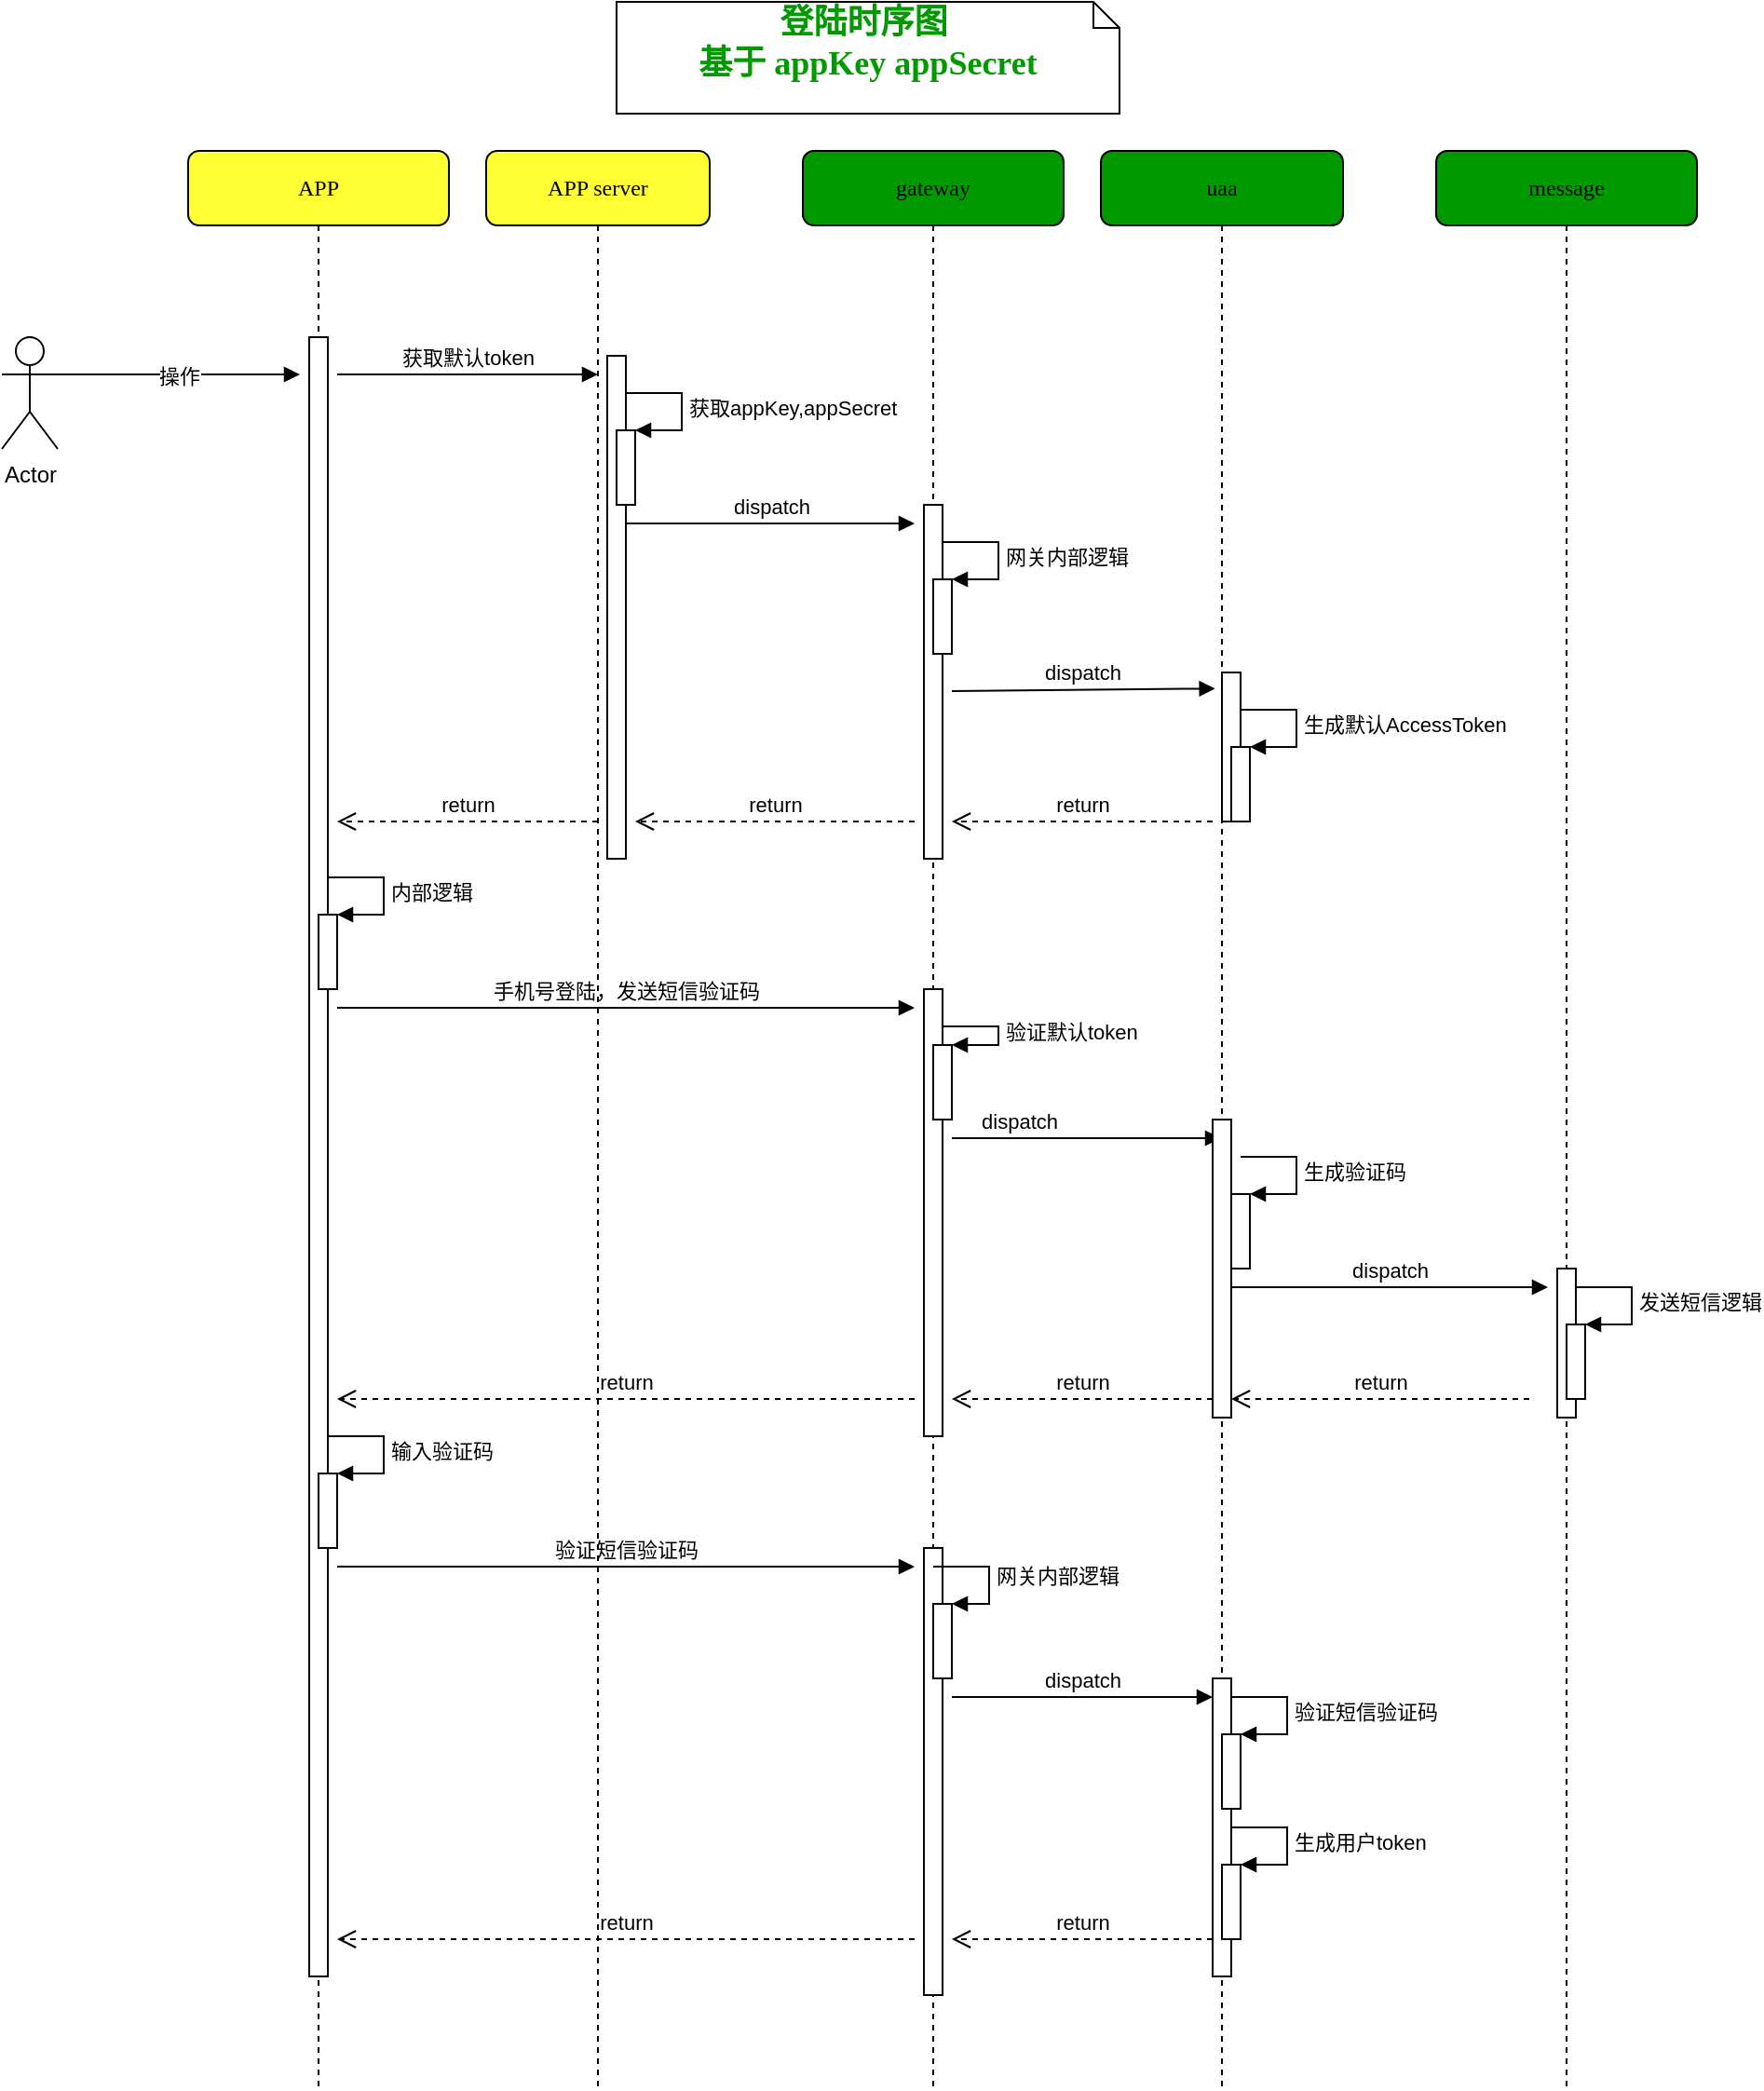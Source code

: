 <mxfile version="14.6.0" type="github">
  <diagram name="Page-1" id="13e1069c-82ec-6db2-03f1-153e76fe0fe0">
    <mxGraphModel dx="1220" dy="474" grid="1" gridSize="10" guides="1" tooltips="1" connect="1" arrows="1" fold="1" page="1" pageScale="1" pageWidth="1100" pageHeight="850" background="#ffffff" math="0" shadow="0">
      <root>
        <mxCell id="0" />
        <mxCell id="1" parent="0" />
        <mxCell id="7baba1c4bc27f4b0-8" value="APP" style="shape=umlLifeline;perimeter=lifelinePerimeter;whiteSpace=wrap;html=1;container=1;collapsible=0;recursiveResize=0;outlineConnect=0;rounded=1;shadow=0;comic=0;labelBackgroundColor=none;strokeWidth=1;fontFamily=Verdana;fontSize=12;align=center;fillColor=#FFFF33;" parent="1" vertex="1">
          <mxGeometry x="100" y="80" width="140" height="1040" as="geometry" />
        </mxCell>
        <mxCell id="6pHc74R8qHHyDSIWiyeE-16" value="获取默认token" style="html=1;verticalAlign=bottom;endArrow=block;" parent="7baba1c4bc27f4b0-8" edge="1">
          <mxGeometry width="80" relative="1" as="geometry">
            <mxPoint x="80" y="120" as="sourcePoint" />
            <mxPoint x="220" y="120" as="targetPoint" />
          </mxGeometry>
        </mxCell>
        <mxCell id="6pHc74R8qHHyDSIWiyeE-40" value="手机号登陆，发送短信验证码" style="html=1;verticalAlign=bottom;endArrow=block;" parent="7baba1c4bc27f4b0-8" edge="1">
          <mxGeometry width="80" relative="1" as="geometry">
            <mxPoint x="80" y="460" as="sourcePoint" />
            <mxPoint x="390" y="460" as="targetPoint" />
          </mxGeometry>
        </mxCell>
        <mxCell id="6pHc74R8qHHyDSIWiyeE-65" value="验证短信验证码" style="html=1;verticalAlign=bottom;endArrow=block;" parent="7baba1c4bc27f4b0-8" edge="1">
          <mxGeometry width="80" relative="1" as="geometry">
            <mxPoint x="80" y="760" as="sourcePoint" />
            <mxPoint x="390" y="760" as="targetPoint" />
          </mxGeometry>
        </mxCell>
        <mxCell id="7baba1c4bc27f4b0-40" value="&lt;font style=&quot;font-size: 18px&quot;&gt;&lt;b&gt;&lt;font color=&quot;#009900&quot;&gt;登陆时序图&amp;nbsp;&lt;br&gt;基于 appKey appSecret&lt;/font&gt;&lt;br&gt;&lt;/b&gt;&lt;/font&gt;" style="shape=note;whiteSpace=wrap;html=1;size=14;verticalAlign=top;align=center;spacingTop=-6;rounded=0;shadow=0;comic=0;labelBackgroundColor=none;strokeWidth=1;fontFamily=Verdana;fontSize=12" parent="1" vertex="1">
          <mxGeometry x="330" width="270" height="60" as="geometry" />
        </mxCell>
        <mxCell id="6pHc74R8qHHyDSIWiyeE-3" value="gateway" style="shape=umlLifeline;perimeter=lifelinePerimeter;whiteSpace=wrap;html=1;container=1;collapsible=0;recursiveResize=0;outlineConnect=0;rounded=1;shadow=0;comic=0;labelBackgroundColor=none;strokeWidth=1;fontFamily=Verdana;fontSize=12;align=center;fillColor=#009900;" parent="1" vertex="1">
          <mxGeometry x="430" y="80" width="140" height="1040" as="geometry" />
        </mxCell>
        <mxCell id="6pHc74R8qHHyDSIWiyeE-23" value="" style="html=1;points=[];perimeter=orthogonalPerimeter;" parent="6pHc74R8qHHyDSIWiyeE-3" vertex="1">
          <mxGeometry x="65" y="190" width="10" height="190" as="geometry" />
        </mxCell>
        <mxCell id="6pHc74R8qHHyDSIWiyeE-29" value="" style="html=1;points=[];perimeter=orthogonalPerimeter;" parent="6pHc74R8qHHyDSIWiyeE-3" vertex="1">
          <mxGeometry x="70" y="230" width="10" height="40" as="geometry" />
        </mxCell>
        <mxCell id="6pHc74R8qHHyDSIWiyeE-30" value="网关内部逻辑" style="edgeStyle=orthogonalEdgeStyle;html=1;align=left;spacingLeft=2;endArrow=block;rounded=0;entryX=1;entryY=0;" parent="6pHc74R8qHHyDSIWiyeE-3" target="6pHc74R8qHHyDSIWiyeE-29" edge="1">
          <mxGeometry relative="1" as="geometry">
            <mxPoint x="75" y="210" as="sourcePoint" />
            <Array as="points">
              <mxPoint x="105" y="210" />
            </Array>
          </mxGeometry>
        </mxCell>
        <mxCell id="6pHc74R8qHHyDSIWiyeE-31" value="dispatch" style="html=1;verticalAlign=bottom;endArrow=block;entryX=-0.367;entryY=0.108;entryDx=0;entryDy=0;entryPerimeter=0;" parent="6pHc74R8qHHyDSIWiyeE-3" target="6pHc74R8qHHyDSIWiyeE-32" edge="1">
          <mxGeometry width="80" relative="1" as="geometry">
            <mxPoint x="80" y="290" as="sourcePoint" />
            <mxPoint x="160" y="290" as="targetPoint" />
          </mxGeometry>
        </mxCell>
        <mxCell id="6pHc74R8qHHyDSIWiyeE-42" value="" style="html=1;points=[];perimeter=orthogonalPerimeter;" parent="6pHc74R8qHHyDSIWiyeE-3" vertex="1">
          <mxGeometry x="65" y="450" width="10" height="240" as="geometry" />
        </mxCell>
        <mxCell id="6pHc74R8qHHyDSIWiyeE-43" value="" style="html=1;points=[];perimeter=orthogonalPerimeter;" parent="6pHc74R8qHHyDSIWiyeE-3" vertex="1">
          <mxGeometry x="70" y="480" width="10" height="40" as="geometry" />
        </mxCell>
        <mxCell id="6pHc74R8qHHyDSIWiyeE-44" value="验证默认token" style="edgeStyle=orthogonalEdgeStyle;html=1;align=left;spacingLeft=2;endArrow=block;rounded=0;entryX=1;entryY=0;" parent="6pHc74R8qHHyDSIWiyeE-3" target="6pHc74R8qHHyDSIWiyeE-43" edge="1">
          <mxGeometry relative="1" as="geometry">
            <mxPoint x="75" y="470" as="sourcePoint" />
            <Array as="points">
              <mxPoint x="105" y="470" />
            </Array>
          </mxGeometry>
        </mxCell>
        <mxCell id="6pHc74R8qHHyDSIWiyeE-49" value="dispatch" style="html=1;verticalAlign=bottom;endArrow=block;" parent="6pHc74R8qHHyDSIWiyeE-3" target="6pHc74R8qHHyDSIWiyeE-4" edge="1">
          <mxGeometry x="-0.5" width="80" relative="1" as="geometry">
            <mxPoint x="80" y="530" as="sourcePoint" />
            <mxPoint x="160" y="530" as="targetPoint" />
            <mxPoint as="offset" />
          </mxGeometry>
        </mxCell>
        <mxCell id="6pHc74R8qHHyDSIWiyeE-66" value="" style="html=1;points=[];perimeter=orthogonalPerimeter;" parent="6pHc74R8qHHyDSIWiyeE-3" vertex="1">
          <mxGeometry x="65" y="750" width="10" height="240" as="geometry" />
        </mxCell>
        <mxCell id="6pHc74R8qHHyDSIWiyeE-67" value="" style="html=1;points=[];perimeter=orthogonalPerimeter;" parent="6pHc74R8qHHyDSIWiyeE-3" vertex="1">
          <mxGeometry x="70" y="780" width="10" height="40" as="geometry" />
        </mxCell>
        <mxCell id="6pHc74R8qHHyDSIWiyeE-68" value="网关内部逻辑" style="edgeStyle=orthogonalEdgeStyle;html=1;align=left;spacingLeft=2;endArrow=block;rounded=0;entryX=1;entryY=0;" parent="6pHc74R8qHHyDSIWiyeE-3" target="6pHc74R8qHHyDSIWiyeE-67" edge="1">
          <mxGeometry relative="1" as="geometry">
            <mxPoint x="70" y="760" as="sourcePoint" />
            <Array as="points">
              <mxPoint x="100" y="760" />
            </Array>
          </mxGeometry>
        </mxCell>
        <mxCell id="6pHc74R8qHHyDSIWiyeE-70" value="dispatch" style="html=1;verticalAlign=bottom;endArrow=block;" parent="6pHc74R8qHHyDSIWiyeE-3" edge="1">
          <mxGeometry width="80" relative="1" as="geometry">
            <mxPoint x="80" y="830" as="sourcePoint" />
            <mxPoint x="220" y="830" as="targetPoint" />
          </mxGeometry>
        </mxCell>
        <mxCell id="6pHc74R8qHHyDSIWiyeE-4" value="uaa" style="shape=umlLifeline;perimeter=lifelinePerimeter;whiteSpace=wrap;html=1;container=1;collapsible=0;recursiveResize=0;outlineConnect=0;rounded=1;shadow=0;comic=0;labelBackgroundColor=none;strokeWidth=1;fontFamily=Verdana;fontSize=12;align=center;fillColor=#009900;" parent="1" vertex="1">
          <mxGeometry x="590" y="80" width="130" height="1040" as="geometry" />
        </mxCell>
        <mxCell id="6pHc74R8qHHyDSIWiyeE-32" value="" style="html=1;points=[];perimeter=orthogonalPerimeter;" parent="6pHc74R8qHHyDSIWiyeE-4" vertex="1">
          <mxGeometry x="65" y="280" width="10" height="80" as="geometry" />
        </mxCell>
        <mxCell id="6pHc74R8qHHyDSIWiyeE-33" value="" style="html=1;points=[];perimeter=orthogonalPerimeter;" parent="6pHc74R8qHHyDSIWiyeE-4" vertex="1">
          <mxGeometry x="70" y="320" width="10" height="40" as="geometry" />
        </mxCell>
        <mxCell id="6pHc74R8qHHyDSIWiyeE-34" value="生成默认AccessToken" style="edgeStyle=orthogonalEdgeStyle;html=1;align=left;spacingLeft=2;endArrow=block;rounded=0;entryX=1;entryY=0;" parent="6pHc74R8qHHyDSIWiyeE-4" target="6pHc74R8qHHyDSIWiyeE-33" edge="1">
          <mxGeometry relative="1" as="geometry">
            <mxPoint x="75" y="300" as="sourcePoint" />
            <Array as="points">
              <mxPoint x="105" y="300" />
            </Array>
          </mxGeometry>
        </mxCell>
        <mxCell id="6pHc74R8qHHyDSIWiyeE-51" value="" style="html=1;points=[];perimeter=orthogonalPerimeter;" parent="6pHc74R8qHHyDSIWiyeE-4" vertex="1">
          <mxGeometry x="60" y="520" width="10" height="160" as="geometry" />
        </mxCell>
        <mxCell id="6pHc74R8qHHyDSIWiyeE-54" value="" style="html=1;points=[];perimeter=orthogonalPerimeter;" parent="6pHc74R8qHHyDSIWiyeE-4" vertex="1">
          <mxGeometry x="70" y="560" width="10" height="40" as="geometry" />
        </mxCell>
        <mxCell id="6pHc74R8qHHyDSIWiyeE-55" value="生成验证码" style="edgeStyle=orthogonalEdgeStyle;html=1;align=left;spacingLeft=2;endArrow=block;rounded=0;entryX=1;entryY=0;" parent="6pHc74R8qHHyDSIWiyeE-4" target="6pHc74R8qHHyDSIWiyeE-54" edge="1">
          <mxGeometry relative="1" as="geometry">
            <mxPoint x="75" y="540" as="sourcePoint" />
            <Array as="points">
              <mxPoint x="105" y="540" />
            </Array>
          </mxGeometry>
        </mxCell>
        <mxCell id="6pHc74R8qHHyDSIWiyeE-56" value="dispatch" style="html=1;verticalAlign=bottom;endArrow=block;entryX=-0.5;entryY=0.125;entryDx=0;entryDy=0;entryPerimeter=0;" parent="6pHc74R8qHHyDSIWiyeE-4" target="6pHc74R8qHHyDSIWiyeE-57" edge="1">
          <mxGeometry width="80" relative="1" as="geometry">
            <mxPoint x="70" y="610" as="sourcePoint" />
            <mxPoint x="150" y="610" as="targetPoint" />
          </mxGeometry>
        </mxCell>
        <mxCell id="6pHc74R8qHHyDSIWiyeE-71" value="" style="html=1;points=[];perimeter=orthogonalPerimeter;" parent="6pHc74R8qHHyDSIWiyeE-4" vertex="1">
          <mxGeometry x="60" y="820" width="10" height="160" as="geometry" />
        </mxCell>
        <mxCell id="6pHc74R8qHHyDSIWiyeE-72" value="" style="html=1;points=[];perimeter=orthogonalPerimeter;" parent="6pHc74R8qHHyDSIWiyeE-4" vertex="1">
          <mxGeometry x="65" y="850" width="10" height="40" as="geometry" />
        </mxCell>
        <mxCell id="6pHc74R8qHHyDSIWiyeE-73" value="验证短信验证码" style="edgeStyle=orthogonalEdgeStyle;html=1;align=left;spacingLeft=2;endArrow=block;rounded=0;entryX=1;entryY=0;" parent="6pHc74R8qHHyDSIWiyeE-4" target="6pHc74R8qHHyDSIWiyeE-72" edge="1">
          <mxGeometry relative="1" as="geometry">
            <mxPoint x="70" y="830" as="sourcePoint" />
            <Array as="points">
              <mxPoint x="100" y="830" />
            </Array>
          </mxGeometry>
        </mxCell>
        <mxCell id="6pHc74R8qHHyDSIWiyeE-76" value="" style="html=1;points=[];perimeter=orthogonalPerimeter;" parent="6pHc74R8qHHyDSIWiyeE-4" vertex="1">
          <mxGeometry x="65" y="920" width="10" height="40" as="geometry" />
        </mxCell>
        <mxCell id="6pHc74R8qHHyDSIWiyeE-77" value="生成用户token" style="edgeStyle=orthogonalEdgeStyle;html=1;align=left;spacingLeft=2;endArrow=block;rounded=0;entryX=1;entryY=0;" parent="6pHc74R8qHHyDSIWiyeE-4" target="6pHc74R8qHHyDSIWiyeE-76" edge="1">
          <mxGeometry relative="1" as="geometry">
            <mxPoint x="70" y="900" as="sourcePoint" />
            <Array as="points">
              <mxPoint x="100" y="900" />
            </Array>
          </mxGeometry>
        </mxCell>
        <mxCell id="6pHc74R8qHHyDSIWiyeE-5" value="message" style="shape=umlLifeline;perimeter=lifelinePerimeter;whiteSpace=wrap;html=1;container=1;collapsible=0;recursiveResize=0;outlineConnect=0;rounded=1;shadow=0;comic=0;labelBackgroundColor=none;strokeWidth=1;fontFamily=Verdana;fontSize=12;align=center;fillColor=#009900;" parent="1" vertex="1">
          <mxGeometry x="770" y="80" width="140" height="1040" as="geometry" />
        </mxCell>
        <mxCell id="6pHc74R8qHHyDSIWiyeE-57" value="" style="html=1;points=[];perimeter=orthogonalPerimeter;" parent="6pHc74R8qHHyDSIWiyeE-5" vertex="1">
          <mxGeometry x="65" y="600" width="10" height="80" as="geometry" />
        </mxCell>
        <mxCell id="6pHc74R8qHHyDSIWiyeE-59" value="" style="html=1;points=[];perimeter=orthogonalPerimeter;" parent="6pHc74R8qHHyDSIWiyeE-5" vertex="1">
          <mxGeometry x="70" y="630" width="10" height="40" as="geometry" />
        </mxCell>
        <mxCell id="6pHc74R8qHHyDSIWiyeE-60" value="发送短信逻辑" style="edgeStyle=orthogonalEdgeStyle;html=1;align=left;spacingLeft=2;endArrow=block;rounded=0;entryX=1;entryY=0;" parent="6pHc74R8qHHyDSIWiyeE-5" target="6pHc74R8qHHyDSIWiyeE-59" edge="1">
          <mxGeometry relative="1" as="geometry">
            <mxPoint x="75" y="610" as="sourcePoint" />
            <Array as="points">
              <mxPoint x="105" y="610" />
            </Array>
          </mxGeometry>
        </mxCell>
        <mxCell id="6pHc74R8qHHyDSIWiyeE-9" style="rounded=0;orthogonalLoop=1;jettySize=auto;html=1;startArrow=none;" parent="1" source="6pHc74R8qHHyDSIWiyeE-11" target="7baba1c4bc27f4b0-8" edge="1">
          <mxGeometry relative="1" as="geometry" />
        </mxCell>
        <mxCell id="6pHc74R8qHHyDSIWiyeE-7" value="Actor" style="shape=umlActor;verticalLabelPosition=bottom;verticalAlign=top;html=1;" parent="1" vertex="1">
          <mxGeometry y="180" width="30" height="60" as="geometry" />
        </mxCell>
        <mxCell id="6pHc74R8qHHyDSIWiyeE-11" value="" style="html=1;points=[];perimeter=orthogonalPerimeter;" parent="1" vertex="1">
          <mxGeometry x="165" y="180" width="10" height="880" as="geometry" />
        </mxCell>
        <mxCell id="6pHc74R8qHHyDSIWiyeE-13" value="操作" style="html=1;verticalAlign=bottom;endArrow=block;" parent="1" edge="1">
          <mxGeometry y="-10" width="80" relative="1" as="geometry">
            <mxPoint x="30" y="200" as="sourcePoint" />
            <mxPoint x="160" y="200" as="targetPoint" />
            <mxPoint as="offset" />
          </mxGeometry>
        </mxCell>
        <mxCell id="6pHc74R8qHHyDSIWiyeE-14" value="APP server" style="shape=umlLifeline;perimeter=lifelinePerimeter;whiteSpace=wrap;html=1;container=1;collapsible=0;recursiveResize=0;outlineConnect=0;rounded=1;shadow=0;comic=0;labelBackgroundColor=none;strokeWidth=1;fontFamily=Verdana;fontSize=12;align=center;fillColor=#FFFF33;" parent="1" vertex="1">
          <mxGeometry x="260" y="80" width="120" height="1040" as="geometry" />
        </mxCell>
        <mxCell id="6pHc74R8qHHyDSIWiyeE-17" value="" style="html=1;points=[];perimeter=orthogonalPerimeter;" parent="6pHc74R8qHHyDSIWiyeE-14" vertex="1">
          <mxGeometry x="65" y="110" width="10" height="270" as="geometry" />
        </mxCell>
        <mxCell id="6pHc74R8qHHyDSIWiyeE-18" value="" style="html=1;points=[];perimeter=orthogonalPerimeter;" parent="6pHc74R8qHHyDSIWiyeE-14" vertex="1">
          <mxGeometry x="70" y="150" width="10" height="40" as="geometry" />
        </mxCell>
        <mxCell id="6pHc74R8qHHyDSIWiyeE-19" value="获取appKey,appSecret" style="edgeStyle=orthogonalEdgeStyle;html=1;align=left;spacingLeft=2;endArrow=block;rounded=0;entryX=1;entryY=0;" parent="6pHc74R8qHHyDSIWiyeE-14" target="6pHc74R8qHHyDSIWiyeE-18" edge="1">
          <mxGeometry relative="1" as="geometry">
            <mxPoint x="75" y="130" as="sourcePoint" />
            <Array as="points">
              <mxPoint x="105" y="130" />
            </Array>
          </mxGeometry>
        </mxCell>
        <mxCell id="6pHc74R8qHHyDSIWiyeE-24" value="dispatch" style="html=1;verticalAlign=bottom;endArrow=block;" parent="6pHc74R8qHHyDSIWiyeE-14" edge="1">
          <mxGeometry width="80" relative="1" as="geometry">
            <mxPoint x="75" y="200" as="sourcePoint" />
            <mxPoint x="230" y="200" as="targetPoint" />
          </mxGeometry>
        </mxCell>
        <mxCell id="6pHc74R8qHHyDSIWiyeE-35" value="return" style="html=1;verticalAlign=bottom;endArrow=open;dashed=1;endSize=8;" parent="1" edge="1">
          <mxGeometry relative="1" as="geometry">
            <mxPoint x="650" y="440" as="sourcePoint" />
            <mxPoint x="510" y="440" as="targetPoint" />
          </mxGeometry>
        </mxCell>
        <mxCell id="6pHc74R8qHHyDSIWiyeE-36" value="return" style="html=1;verticalAlign=bottom;endArrow=open;dashed=1;endSize=8;" parent="1" edge="1">
          <mxGeometry relative="1" as="geometry">
            <mxPoint x="490" y="440" as="sourcePoint" />
            <mxPoint x="340" y="440" as="targetPoint" />
          </mxGeometry>
        </mxCell>
        <mxCell id="6pHc74R8qHHyDSIWiyeE-37" value="return" style="html=1;verticalAlign=bottom;endArrow=open;dashed=1;endSize=8;" parent="1" edge="1">
          <mxGeometry relative="1" as="geometry">
            <mxPoint x="320" y="440" as="sourcePoint" />
            <mxPoint x="180" y="440" as="targetPoint" />
          </mxGeometry>
        </mxCell>
        <mxCell id="6pHc74R8qHHyDSIWiyeE-38" value="" style="html=1;points=[];perimeter=orthogonalPerimeter;" parent="1" vertex="1">
          <mxGeometry x="170" y="490" width="10" height="40" as="geometry" />
        </mxCell>
        <mxCell id="6pHc74R8qHHyDSIWiyeE-39" value="内部逻辑" style="edgeStyle=orthogonalEdgeStyle;html=1;align=left;spacingLeft=2;endArrow=block;rounded=0;entryX=1;entryY=0;" parent="1" target="6pHc74R8qHHyDSIWiyeE-38" edge="1">
          <mxGeometry relative="1" as="geometry">
            <mxPoint x="175" y="470" as="sourcePoint" />
            <Array as="points">
              <mxPoint x="205" y="470" />
            </Array>
          </mxGeometry>
        </mxCell>
        <mxCell id="6pHc74R8qHHyDSIWiyeE-58" value="return" style="html=1;verticalAlign=bottom;endArrow=open;dashed=1;endSize=8;" parent="1" edge="1">
          <mxGeometry relative="1" as="geometry">
            <mxPoint x="820" y="750" as="sourcePoint" />
            <mxPoint x="660" y="750" as="targetPoint" />
            <Array as="points">
              <mxPoint x="670" y="750" />
            </Array>
          </mxGeometry>
        </mxCell>
        <mxCell id="6pHc74R8qHHyDSIWiyeE-61" value="return" style="html=1;verticalAlign=bottom;endArrow=open;dashed=1;endSize=8;" parent="1" edge="1">
          <mxGeometry relative="1" as="geometry">
            <mxPoint x="650" y="750" as="sourcePoint" />
            <mxPoint x="510" y="750" as="targetPoint" />
          </mxGeometry>
        </mxCell>
        <mxCell id="6pHc74R8qHHyDSIWiyeE-62" value="return" style="html=1;verticalAlign=bottom;endArrow=open;dashed=1;endSize=8;" parent="1" edge="1">
          <mxGeometry relative="1" as="geometry">
            <mxPoint x="490" y="750" as="sourcePoint" />
            <mxPoint x="180" y="750" as="targetPoint" />
          </mxGeometry>
        </mxCell>
        <mxCell id="6pHc74R8qHHyDSIWiyeE-63" value="" style="html=1;points=[];perimeter=orthogonalPerimeter;" parent="1" vertex="1">
          <mxGeometry x="170" y="790" width="10" height="40" as="geometry" />
        </mxCell>
        <mxCell id="6pHc74R8qHHyDSIWiyeE-64" value="输入验证码" style="edgeStyle=orthogonalEdgeStyle;html=1;align=left;spacingLeft=2;endArrow=block;rounded=0;entryX=1;entryY=0;" parent="1" target="6pHc74R8qHHyDSIWiyeE-63" edge="1">
          <mxGeometry relative="1" as="geometry">
            <mxPoint x="175" y="770" as="sourcePoint" />
            <Array as="points">
              <mxPoint x="205" y="770" />
            </Array>
          </mxGeometry>
        </mxCell>
        <mxCell id="6pHc74R8qHHyDSIWiyeE-78" value="return" style="html=1;verticalAlign=bottom;endArrow=open;dashed=1;endSize=8;" parent="1" edge="1">
          <mxGeometry relative="1" as="geometry">
            <mxPoint x="650" y="1040" as="sourcePoint" />
            <mxPoint x="510" y="1040" as="targetPoint" />
          </mxGeometry>
        </mxCell>
        <mxCell id="6pHc74R8qHHyDSIWiyeE-79" value="return" style="html=1;verticalAlign=bottom;endArrow=open;dashed=1;endSize=8;" parent="1" edge="1">
          <mxGeometry relative="1" as="geometry">
            <mxPoint x="490" y="1040" as="sourcePoint" />
            <mxPoint x="180" y="1040" as="targetPoint" />
          </mxGeometry>
        </mxCell>
      </root>
    </mxGraphModel>
  </diagram>
</mxfile>
